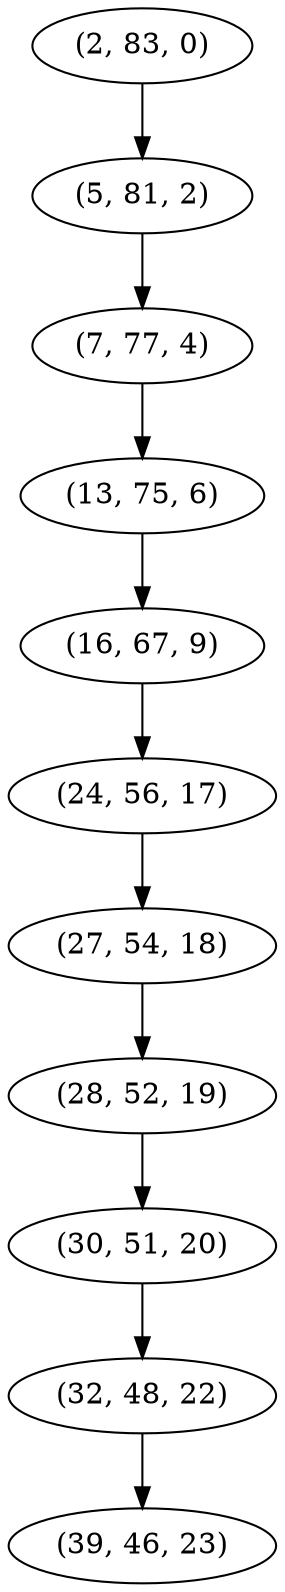 digraph tree {
    "(2, 83, 0)";
    "(5, 81, 2)";
    "(7, 77, 4)";
    "(13, 75, 6)";
    "(16, 67, 9)";
    "(24, 56, 17)";
    "(27, 54, 18)";
    "(28, 52, 19)";
    "(30, 51, 20)";
    "(32, 48, 22)";
    "(39, 46, 23)";
    "(2, 83, 0)" -> "(5, 81, 2)";
    "(5, 81, 2)" -> "(7, 77, 4)";
    "(7, 77, 4)" -> "(13, 75, 6)";
    "(13, 75, 6)" -> "(16, 67, 9)";
    "(16, 67, 9)" -> "(24, 56, 17)";
    "(24, 56, 17)" -> "(27, 54, 18)";
    "(27, 54, 18)" -> "(28, 52, 19)";
    "(28, 52, 19)" -> "(30, 51, 20)";
    "(30, 51, 20)" -> "(32, 48, 22)";
    "(32, 48, 22)" -> "(39, 46, 23)";
}
